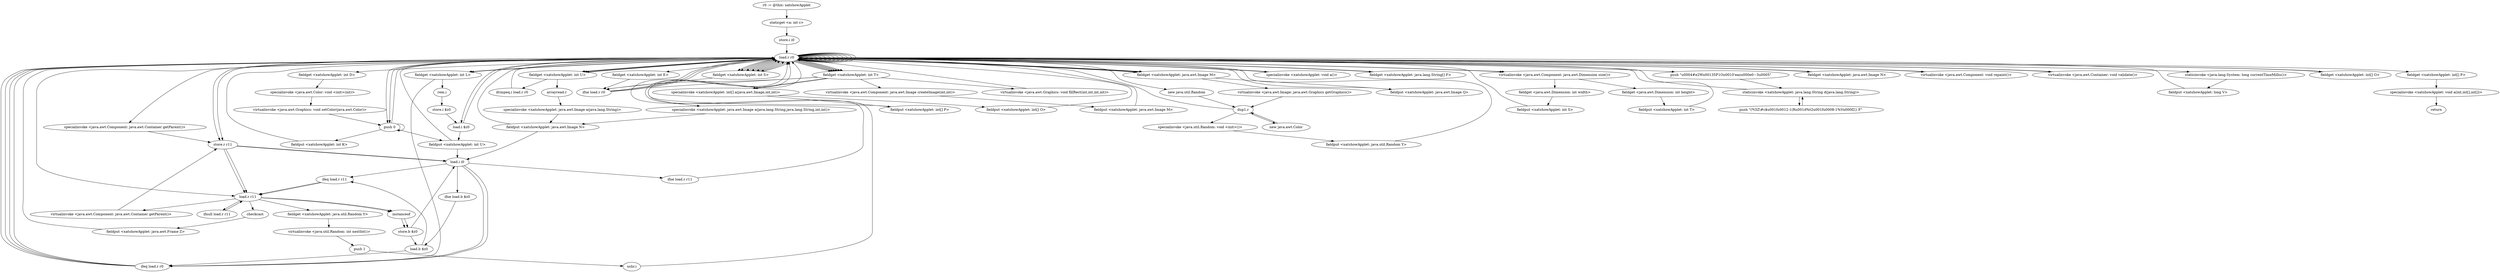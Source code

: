 digraph "" {
    "r0 := @this: xatshowApplet"
    "staticget <a: int c>"
    "r0 := @this: xatshowApplet"->"staticget <a: int c>";
    "store.i i0"
    "staticget <a: int c>"->"store.i i0";
    "load.r r0"
    "store.i i0"->"load.r r0";
    "specialinvoke <java.awt.Component: java.awt.Container getParent()>"
    "load.r r0"->"specialinvoke <java.awt.Component: java.awt.Container getParent()>";
    "store.r r11"
    "specialinvoke <java.awt.Component: java.awt.Container getParent()>"->"store.r r11";
    "load.i i0"
    "store.r r11"->"load.i i0";
    "ifeq load.r r11"
    "load.i i0"->"ifeq load.r r11";
    "load.r r11"
    "ifeq load.r r11"->"load.r r11";
    "virtualinvoke <java.awt.Component: java.awt.Container getParent()>"
    "load.r r11"->"virtualinvoke <java.awt.Component: java.awt.Container getParent()>";
    "virtualinvoke <java.awt.Component: java.awt.Container getParent()>"->"store.r r11";
    "store.r r11"->"load.r r11";
    "ifnull load.r r11"
    "load.r r11"->"ifnull load.r r11";
    "ifnull load.r r11"->"load.r r11";
    "instanceof"
    "load.r r11"->"instanceof";
    "store.b $z0"
    "instanceof"->"store.b $z0";
    "store.b $z0"->"load.i i0";
    "ifne load.b $z0"
    "load.i i0"->"ifne load.b $z0";
    "load.b $z0"
    "ifne load.b $z0"->"load.b $z0";
    "load.b $z0"->"ifeq load.r r11";
    "ifeq load.r r11"->"load.r r11";
    "load.r r11"->"instanceof";
    "instanceof"->"store.b $z0";
    "store.b $z0"->"load.b $z0";
    "ifeq load.r r0"
    "load.b $z0"->"ifeq load.r r0";
    "ifeq load.r r0"->"load.r r0";
    "load.r r0"->"load.r r11";
    "checkcast"
    "load.r r11"->"checkcast";
    "fieldput <xatshowApplet: java.awt.Frame Z>"
    "checkcast"->"fieldput <xatshowApplet: java.awt.Frame Z>";
    "fieldput <xatshowApplet: java.awt.Frame Z>"->"load.r r0";
    "new java.util.Random"
    "load.r r0"->"new java.util.Random";
    "dup1.r"
    "new java.util.Random"->"dup1.r";
    "specialinvoke <java.util.Random: void <init>()>"
    "dup1.r"->"specialinvoke <java.util.Random: void <init>()>";
    "fieldput <xatshowApplet: java.util.Random Y>"
    "specialinvoke <java.util.Random: void <init>()>"->"fieldput <xatshowApplet: java.util.Random Y>";
    "fieldput <xatshowApplet: java.util.Random Y>"->"load.r r0";
    "specialinvoke <xatshowApplet: void a()>"
    "load.r r0"->"specialinvoke <xatshowApplet: void a()>";
    "specialinvoke <xatshowApplet: void a()>"->"load.r r0";
    "fieldget <xatshowApplet: int E>"
    "load.r r0"->"fieldget <xatshowApplet: int E>";
    "ifne load.r r0"
    "fieldget <xatshowApplet: int E>"->"ifne load.r r0";
    "ifne load.r r0"->"load.r r0";
    "push 0"
    "load.r r0"->"push 0";
    "fieldput <xatshowApplet: int U>"
    "push 0"->"fieldput <xatshowApplet: int U>";
    "fieldput <xatshowApplet: int U>"->"load.i i0";
    "load.i i0"->"ifeq load.r r0";
    "ifeq load.r r0"->"load.r r0";
    "load.r r0"->"store.r r11";
    "store.r r11"->"load.r r11";
    "fieldget <xatshowApplet: java.util.Random Y>"
    "load.r r11"->"fieldget <xatshowApplet: java.util.Random Y>";
    "virtualinvoke <java.util.Random: int nextInt()>"
    "fieldget <xatshowApplet: java.util.Random Y>"->"virtualinvoke <java.util.Random: int nextInt()>";
    "push 1"
    "virtualinvoke <java.util.Random: int nextInt()>"->"push 1";
    "ushr.i"
    "push 1"->"ushr.i";
    "ushr.i"->"load.r r0";
    "fieldget <xatshowApplet: int L>"
    "load.r r0"->"fieldget <xatshowApplet: int L>";
    "rem.i"
    "fieldget <xatshowApplet: int L>"->"rem.i";
    "store.i $z0"
    "rem.i"->"store.i $z0";
    "load.i $z0"
    "store.i $z0"->"load.i $z0";
    "load.i $z0"->"load.r r0";
    "fieldget <xatshowApplet: int U>"
    "load.r r0"->"fieldget <xatshowApplet: int U>";
    "ifcmpeq.i load.r r0"
    "fieldget <xatshowApplet: int U>"->"ifcmpeq.i load.r r0";
    "ifcmpeq.i load.r r0"->"load.r r0";
    "load.r r0"->"store.r r11";
    "store.r r11"->"load.i i0";
    "ifne load.r r11"
    "load.i i0"->"ifne load.r r11";
    "ifne load.r r11"->"load.r r0";
    "load.r r0"->"load.i $z0";
    "load.i $z0"->"fieldput <xatshowApplet: int U>";
    "fieldput <xatshowApplet: int U>"->"load.r r0";
    "load.r r0"->"fieldget <xatshowApplet: int L>";
    "fieldget <xatshowApplet: int L>"->"ifeq load.r r0";
    "ifeq load.r r0"->"load.r r0";
    "load.r r0"->"load.r r0";
    "load.r r0"->"load.r r0";
    "fieldget <xatshowApplet: java.lang.String[] F>"
    "load.r r0"->"fieldget <xatshowApplet: java.lang.String[] F>";
    "fieldget <xatshowApplet: java.lang.String[] F>"->"load.r r0";
    "load.r r0"->"fieldget <xatshowApplet: int U>";
    "arrayread.r"
    "fieldget <xatshowApplet: int U>"->"arrayread.r";
    "specialinvoke <xatshowApplet: java.awt.Image a(java.lang.String)>"
    "arrayread.r"->"specialinvoke <xatshowApplet: java.awt.Image a(java.lang.String)>";
    "fieldput <xatshowApplet: java.awt.Image N>"
    "specialinvoke <xatshowApplet: java.awt.Image a(java.lang.String)>"->"fieldput <xatshowApplet: java.awt.Image N>";
    "fieldput <xatshowApplet: java.awt.Image N>"->"load.i i0";
    "load.i i0"->"ifeq load.r r0";
    "ifeq load.r r0"->"load.r r0";
    "load.r r0"->"push 0";
    "fieldput <xatshowApplet: int K>"
    "push 0"->"fieldput <xatshowApplet: int K>";
    "fieldput <xatshowApplet: int K>"->"load.r r0";
    "fieldget <xatshowApplet: int S>"
    "load.r r0"->"fieldget <xatshowApplet: int S>";
    "fieldget <xatshowApplet: int S>"->"ifne load.r r0";
    "ifne load.r r0"->"load.r r0";
    "load.r r0"->"load.r r0";
    "virtualinvoke <java.awt.Component: java.awt.Dimension size()>"
    "load.r r0"->"virtualinvoke <java.awt.Component: java.awt.Dimension size()>";
    "fieldget <java.awt.Dimension: int width>"
    "virtualinvoke <java.awt.Component: java.awt.Dimension size()>"->"fieldget <java.awt.Dimension: int width>";
    "fieldput <xatshowApplet: int S>"
    "fieldget <java.awt.Dimension: int width>"->"fieldput <xatshowApplet: int S>";
    "fieldput <xatshowApplet: int S>"->"load.r r0";
    "fieldget <xatshowApplet: int T>"
    "load.r r0"->"fieldget <xatshowApplet: int T>";
    "fieldget <xatshowApplet: int T>"->"ifne load.r r0";
    "ifne load.r r0"->"load.r r0";
    "load.r r0"->"load.r r0";
    "load.r r0"->"virtualinvoke <java.awt.Component: java.awt.Dimension size()>";
    "fieldget <java.awt.Dimension: int height>"
    "virtualinvoke <java.awt.Component: java.awt.Dimension size()>"->"fieldget <java.awt.Dimension: int height>";
    "fieldput <xatshowApplet: int T>"
    "fieldget <java.awt.Dimension: int height>"->"fieldput <xatshowApplet: int T>";
    "fieldput <xatshowApplet: int T>"->"load.r r0";
    "load.r r0"->"load.r r0";
    "push \"\u0004#e2W\u00135P1O\u0010\'eaz\u000e0~3\u0005\""
    "load.r r0"->"push \"\u0004#e2W\u00135P1O\u0010\'eaz\u000e0~3\u0005\"";
    "staticinvoke <xatshowApplet: java.lang.String d(java.lang.String)>"
    "push \"\u0004#e2W\u00135P1O\u0010\'eaz\u000e0~3\u0005\""->"staticinvoke <xatshowApplet: java.lang.String d(java.lang.String)>";
    "push \"(*t3Z\\#c$\u001f\u0012-1(R\u001d%t2\u001f\u0008-1%V\u000f2} F\""
    "staticinvoke <xatshowApplet: java.lang.String d(java.lang.String)>"->"push \"(*t3Z\\#c$\u001f\u0012-1(R\u001d%t2\u001f\u0008-1%V\u000f2} F\"";
    "push \"(*t3Z\\#c$\u001f\u0012-1(R\u001d%t2\u001f\u0008-1%V\u000f2} F\""->"staticinvoke <xatshowApplet: java.lang.String d(java.lang.String)>";
    "staticinvoke <xatshowApplet: java.lang.String d(java.lang.String)>"->"load.r r0";
    "load.r r0"->"fieldget <xatshowApplet: int S>";
    "fieldget <xatshowApplet: int S>"->"load.r r0";
    "load.r r0"->"fieldget <xatshowApplet: int T>";
    "specialinvoke <xatshowApplet: java.awt.Image a(java.lang.String,java.lang.String,int,int)>"
    "fieldget <xatshowApplet: int T>"->"specialinvoke <xatshowApplet: java.awt.Image a(java.lang.String,java.lang.String,int,int)>";
    "specialinvoke <xatshowApplet: java.awt.Image a(java.lang.String,java.lang.String,int,int)>"->"fieldput <xatshowApplet: java.awt.Image N>";
    "fieldput <xatshowApplet: java.awt.Image N>"->"load.r r0";
    "load.r r0"->"load.r r0";
    "load.r r0"->"load.r r0";
    "fieldget <xatshowApplet: java.awt.Image N>"
    "load.r r0"->"fieldget <xatshowApplet: java.awt.Image N>";
    "fieldget <xatshowApplet: java.awt.Image N>"->"load.r r0";
    "load.r r0"->"fieldget <xatshowApplet: int S>";
    "fieldget <xatshowApplet: int S>"->"load.r r0";
    "load.r r0"->"fieldget <xatshowApplet: int T>";
    "specialinvoke <xatshowApplet: int[] a(java.awt.Image,int,int)>"
    "fieldget <xatshowApplet: int T>"->"specialinvoke <xatshowApplet: int[] a(java.awt.Image,int,int)>";
    "fieldput <xatshowApplet: int[] P>"
    "specialinvoke <xatshowApplet: int[] a(java.awt.Image,int,int)>"->"fieldput <xatshowApplet: int[] P>";
    "fieldput <xatshowApplet: int[] P>"->"load.r r0";
    "load.r r0"->"load.r r0";
    "load.r r0"->"load.r r0";
    "load.r r0"->"fieldget <xatshowApplet: int S>";
    "fieldget <xatshowApplet: int S>"->"load.r r0";
    "load.r r0"->"fieldget <xatshowApplet: int T>";
    "virtualinvoke <java.awt.Component: java.awt.Image createImage(int,int)>"
    "fieldget <xatshowApplet: int T>"->"virtualinvoke <java.awt.Component: java.awt.Image createImage(int,int)>";
    "fieldput <xatshowApplet: java.awt.Image M>"
    "virtualinvoke <java.awt.Component: java.awt.Image createImage(int,int)>"->"fieldput <xatshowApplet: java.awt.Image M>";
    "fieldput <xatshowApplet: java.awt.Image M>"->"load.r r0";
    "fieldget <xatshowApplet: java.awt.Image M>"
    "load.r r0"->"fieldget <xatshowApplet: java.awt.Image M>";
    "virtualinvoke <java.awt.Image: java.awt.Graphics getGraphics()>"
    "fieldget <xatshowApplet: java.awt.Image M>"->"virtualinvoke <java.awt.Image: java.awt.Graphics getGraphics()>";
    "virtualinvoke <java.awt.Image: java.awt.Graphics getGraphics()>"->"dup1.r";
    "new java.awt.Color"
    "dup1.r"->"new java.awt.Color";
    "new java.awt.Color"->"dup1.r";
    "dup1.r"->"load.r r0";
    "fieldget <xatshowApplet: int D>"
    "load.r r0"->"fieldget <xatshowApplet: int D>";
    "specialinvoke <java.awt.Color: void <init>(int)>"
    "fieldget <xatshowApplet: int D>"->"specialinvoke <java.awt.Color: void <init>(int)>";
    "virtualinvoke <java.awt.Graphics: void setColor(java.awt.Color)>"
    "specialinvoke <java.awt.Color: void <init>(int)>"->"virtualinvoke <java.awt.Graphics: void setColor(java.awt.Color)>";
    "virtualinvoke <java.awt.Graphics: void setColor(java.awt.Color)>"->"push 0";
    "push 0"->"push 0";
    "push 0"->"load.r r0";
    "load.r r0"->"fieldget <xatshowApplet: int S>";
    "fieldget <xatshowApplet: int S>"->"load.r r0";
    "load.r r0"->"fieldget <xatshowApplet: int T>";
    "virtualinvoke <java.awt.Graphics: void fillRect(int,int,int,int)>"
    "fieldget <xatshowApplet: int T>"->"virtualinvoke <java.awt.Graphics: void fillRect(int,int,int,int)>";
    "virtualinvoke <java.awt.Graphics: void fillRect(int,int,int,int)>"->"load.r r0";
    "load.r r0"->"load.r r0";
    "load.r r0"->"load.r r0";
    "load.r r0"->"fieldget <xatshowApplet: java.awt.Image M>";
    "fieldget <xatshowApplet: java.awt.Image M>"->"load.r r0";
    "load.r r0"->"fieldget <xatshowApplet: int S>";
    "fieldget <xatshowApplet: int S>"->"load.r r0";
    "load.r r0"->"fieldget <xatshowApplet: int T>";
    "fieldget <xatshowApplet: int T>"->"specialinvoke <xatshowApplet: int[] a(java.awt.Image,int,int)>";
    "fieldput <xatshowApplet: int[] O>"
    "specialinvoke <xatshowApplet: int[] a(java.awt.Image,int,int)>"->"fieldput <xatshowApplet: int[] O>";
    "fieldput <xatshowApplet: int[] O>"->"load.r r0";
    "load.r r0"->"load.r r0";
    "load.r r0"->"fieldget <xatshowApplet: java.awt.Image M>";
    "fieldput <xatshowApplet: java.awt.Image Q>"
    "fieldget <xatshowApplet: java.awt.Image M>"->"fieldput <xatshowApplet: java.awt.Image Q>";
    "fieldput <xatshowApplet: java.awt.Image Q>"->"load.r r0";
    "virtualinvoke <java.awt.Component: void repaint()>"
    "load.r r0"->"virtualinvoke <java.awt.Component: void repaint()>";
    "virtualinvoke <java.awt.Component: void repaint()>"->"load.r r0";
    "virtualinvoke <java.awt.Container: void validate()>"
    "load.r r0"->"virtualinvoke <java.awt.Container: void validate()>";
    "virtualinvoke <java.awt.Container: void validate()>"->"load.r r0";
    "staticinvoke <java.lang.System: long currentTimeMillis()>"
    "load.r r0"->"staticinvoke <java.lang.System: long currentTimeMillis()>";
    "fieldput <xatshowApplet: long V>"
    "staticinvoke <java.lang.System: long currentTimeMillis()>"->"fieldput <xatshowApplet: long V>";
    "fieldput <xatshowApplet: long V>"->"load.r r0";
    "load.r r0"->"load.r r0";
    "load.r r0"->"fieldget <xatshowApplet: int U>";
    "fieldget <xatshowApplet: int U>"->"load.r r0";
    "fieldget <xatshowApplet: int[] O>"
    "load.r r0"->"fieldget <xatshowApplet: int[] O>";
    "fieldget <xatshowApplet: int[] O>"->"load.r r0";
    "fieldget <xatshowApplet: int[] P>"
    "load.r r0"->"fieldget <xatshowApplet: int[] P>";
    "specialinvoke <xatshowApplet: void a(int,int[],int[])>"
    "fieldget <xatshowApplet: int[] P>"->"specialinvoke <xatshowApplet: void a(int,int[],int[])>";
    "return"
    "specialinvoke <xatshowApplet: void a(int,int[],int[])>"->"return";
}

